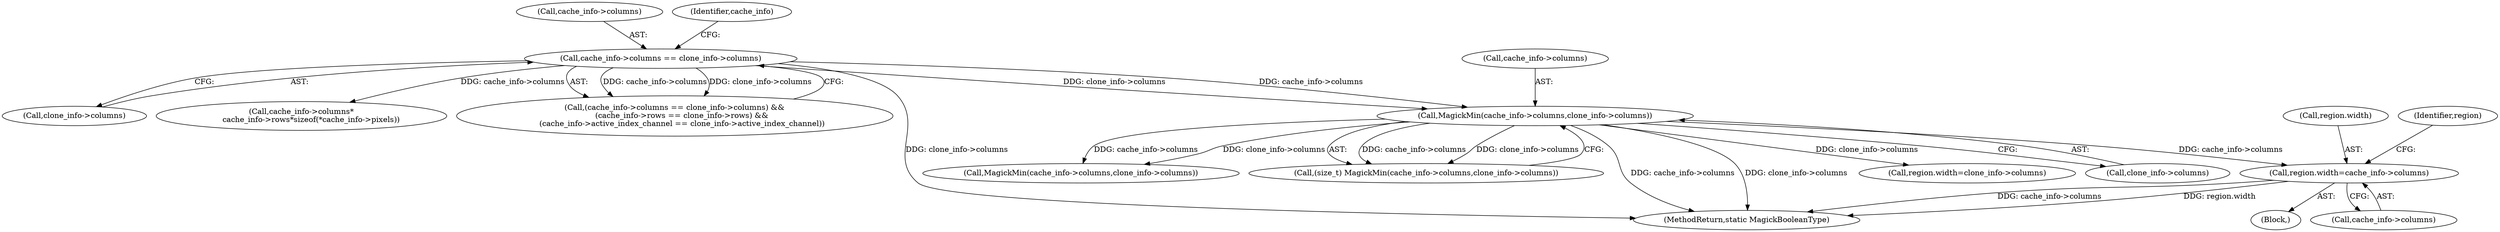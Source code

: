 digraph "0_ImageMagick_a54fe0e8600eaf3dc6fe717d3c0398001507f723@pointer" {
"1000324" [label="(Call,region.width=cache_info->columns)"];
"1000275" [label="(Call,MagickMin(cache_info->columns,clone_info->columns))"];
"1000166" [label="(Call,cache_info->columns == clone_info->columns)"];
"1000378" [label="(Call,region.width=clone_info->columns)"];
"1000279" [label="(Call,clone_info->columns)"];
"1000170" [label="(Call,clone_info->columns)"];
"1000198" [label="(Call,cache_info->columns*\n        cache_info->rows*sizeof(*cache_info->pixels))"];
"1000325" [label="(Call,region.width)"];
"1000275" [label="(Call,MagickMin(cache_info->columns,clone_info->columns))"];
"1000324" [label="(Call,region.width=cache_info->columns)"];
"1000166" [label="(Call,cache_info->columns == clone_info->columns)"];
"1000167" [label="(Call,cache_info->columns)"];
"1000176" [label="(Identifier,cache_info)"];
"1000303" [label="(Block,)"];
"1000165" [label="(Call,(cache_info->columns == clone_info->columns) &&\n      (cache_info->rows == clone_info->rows) &&\n      (cache_info->active_index_channel == clone_info->active_index_channel))"];
"1000460" [label="(Call,MagickMin(cache_info->columns,clone_info->columns))"];
"1000333" [label="(Identifier,region)"];
"1000273" [label="(Call,(size_t) MagickMin(cache_info->columns,clone_info->columns))"];
"1000276" [label="(Call,cache_info->columns)"];
"1000328" [label="(Call,cache_info->columns)"];
"1000655" [label="(MethodReturn,static MagickBooleanType)"];
"1000324" -> "1000303"  [label="AST: "];
"1000324" -> "1000328"  [label="CFG: "];
"1000325" -> "1000324"  [label="AST: "];
"1000328" -> "1000324"  [label="AST: "];
"1000333" -> "1000324"  [label="CFG: "];
"1000324" -> "1000655"  [label="DDG: cache_info->columns"];
"1000324" -> "1000655"  [label="DDG: region.width"];
"1000275" -> "1000324"  [label="DDG: cache_info->columns"];
"1000275" -> "1000273"  [label="AST: "];
"1000275" -> "1000279"  [label="CFG: "];
"1000276" -> "1000275"  [label="AST: "];
"1000279" -> "1000275"  [label="AST: "];
"1000273" -> "1000275"  [label="CFG: "];
"1000275" -> "1000655"  [label="DDG: cache_info->columns"];
"1000275" -> "1000655"  [label="DDG: clone_info->columns"];
"1000275" -> "1000273"  [label="DDG: cache_info->columns"];
"1000275" -> "1000273"  [label="DDG: clone_info->columns"];
"1000166" -> "1000275"  [label="DDG: cache_info->columns"];
"1000166" -> "1000275"  [label="DDG: clone_info->columns"];
"1000275" -> "1000378"  [label="DDG: clone_info->columns"];
"1000275" -> "1000460"  [label="DDG: cache_info->columns"];
"1000275" -> "1000460"  [label="DDG: clone_info->columns"];
"1000166" -> "1000165"  [label="AST: "];
"1000166" -> "1000170"  [label="CFG: "];
"1000167" -> "1000166"  [label="AST: "];
"1000170" -> "1000166"  [label="AST: "];
"1000176" -> "1000166"  [label="CFG: "];
"1000165" -> "1000166"  [label="CFG: "];
"1000166" -> "1000655"  [label="DDG: clone_info->columns"];
"1000166" -> "1000165"  [label="DDG: cache_info->columns"];
"1000166" -> "1000165"  [label="DDG: clone_info->columns"];
"1000166" -> "1000198"  [label="DDG: cache_info->columns"];
}
